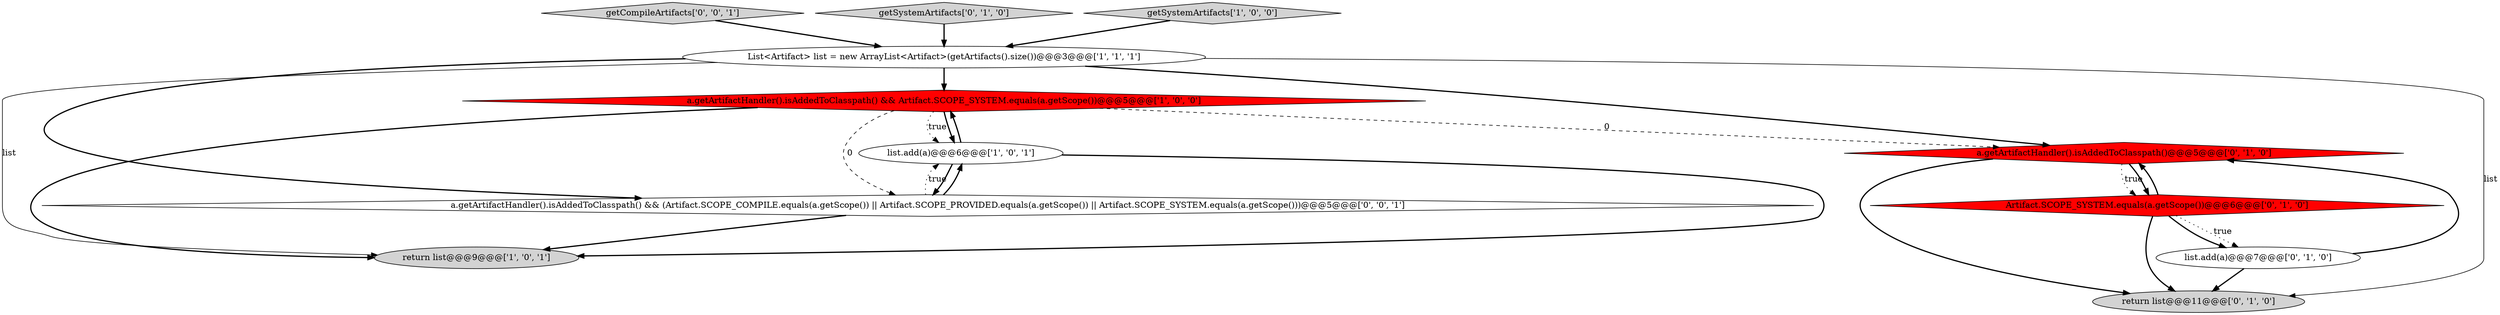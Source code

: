 digraph {
4 [style = filled, label = "a.getArtifactHandler().isAddedToClasspath() && Artifact.SCOPE_SYSTEM.equals(a.getScope())@@@5@@@['1', '0', '0']", fillcolor = red, shape = diamond image = "AAA1AAABBB1BBB"];
1 [style = filled, label = "list.add(a)@@@6@@@['1', '0', '1']", fillcolor = white, shape = ellipse image = "AAA0AAABBB1BBB"];
7 [style = filled, label = "a.getArtifactHandler().isAddedToClasspath()@@@5@@@['0', '1', '0']", fillcolor = red, shape = diamond image = "AAA1AAABBB2BBB"];
8 [style = filled, label = "return list@@@11@@@['0', '1', '0']", fillcolor = lightgray, shape = ellipse image = "AAA0AAABBB2BBB"];
0 [style = filled, label = "List<Artifact> list = new ArrayList<Artifact>(getArtifacts().size())@@@3@@@['1', '1', '1']", fillcolor = white, shape = ellipse image = "AAA0AAABBB1BBB"];
10 [style = filled, label = "a.getArtifactHandler().isAddedToClasspath() && (Artifact.SCOPE_COMPILE.equals(a.getScope()) || Artifact.SCOPE_PROVIDED.equals(a.getScope()) || Artifact.SCOPE_SYSTEM.equals(a.getScope()))@@@5@@@['0', '0', '1']", fillcolor = white, shape = diamond image = "AAA0AAABBB3BBB"];
11 [style = filled, label = "getCompileArtifacts['0', '0', '1']", fillcolor = lightgray, shape = diamond image = "AAA0AAABBB3BBB"];
3 [style = filled, label = "return list@@@9@@@['1', '0', '1']", fillcolor = lightgray, shape = ellipse image = "AAA0AAABBB1BBB"];
6 [style = filled, label = "list.add(a)@@@7@@@['0', '1', '0']", fillcolor = white, shape = ellipse image = "AAA0AAABBB2BBB"];
5 [style = filled, label = "Artifact.SCOPE_SYSTEM.equals(a.getScope())@@@6@@@['0', '1', '0']", fillcolor = red, shape = diamond image = "AAA1AAABBB2BBB"];
9 [style = filled, label = "getSystemArtifacts['0', '1', '0']", fillcolor = lightgray, shape = diamond image = "AAA0AAABBB2BBB"];
2 [style = filled, label = "getSystemArtifacts['1', '0', '0']", fillcolor = lightgray, shape = diamond image = "AAA0AAABBB1BBB"];
4->3 [style = bold, label=""];
5->8 [style = bold, label=""];
1->4 [style = bold, label=""];
0->3 [style = solid, label="list"];
9->0 [style = bold, label=""];
4->1 [style = dotted, label="true"];
0->8 [style = solid, label="list"];
1->3 [style = bold, label=""];
5->6 [style = dotted, label="true"];
10->3 [style = bold, label=""];
7->8 [style = bold, label=""];
0->7 [style = bold, label=""];
7->5 [style = dotted, label="true"];
7->5 [style = bold, label=""];
2->0 [style = bold, label=""];
0->10 [style = bold, label=""];
11->0 [style = bold, label=""];
5->6 [style = bold, label=""];
0->4 [style = bold, label=""];
4->7 [style = dashed, label="0"];
6->8 [style = bold, label=""];
5->7 [style = bold, label=""];
4->1 [style = bold, label=""];
10->1 [style = dotted, label="true"];
6->7 [style = bold, label=""];
4->10 [style = dashed, label="0"];
10->1 [style = bold, label=""];
1->10 [style = bold, label=""];
}
